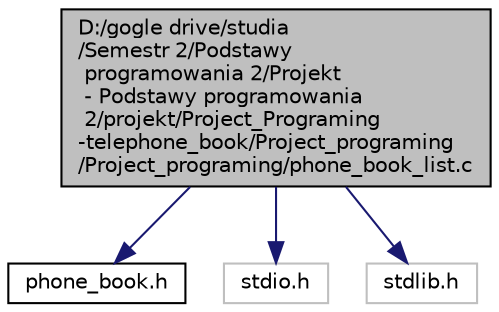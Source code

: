 digraph "D:/gogle drive/studia/Semestr  2/Podstawy programowania 2/Projekt - Podstawy programowania 2/projekt/Project_Programing-telephone_book/Project_programing/Project_programing/phone_book_list.c"
{
 // LATEX_PDF_SIZE
  edge [fontname="Helvetica",fontsize="10",labelfontname="Helvetica",labelfontsize="10"];
  node [fontname="Helvetica",fontsize="10",shape=record];
  Node1 [label="D:/gogle drive/studia\l/Semestr  2/Podstawy\l programowania 2/Projekt\l - Podstawy programowania\l 2/projekt/Project_Programing\l-telephone_book/Project_programing\l/Project_programing/phone_book_list.c",height=0.2,width=0.4,color="black", fillcolor="grey75", style="filled", fontcolor="black",tooltip="plik zawierajace funkjce umożliwajaće twrzenie i zarzadzanie lsita dynamiczną"];
  Node1 -> Node2 [color="midnightblue",fontsize="10",style="solid",fontname="Helvetica"];
  Node2 [label="phone_book.h",height=0.2,width=0.4,color="black", fillcolor="white", style="filled",URL="$phone__book_8h.html",tooltip="plik nagłowkowki bibliteki łączacej wszystkie pliki programu"];
  Node1 -> Node3 [color="midnightblue",fontsize="10",style="solid",fontname="Helvetica"];
  Node3 [label="stdio.h",height=0.2,width=0.4,color="grey75", fillcolor="white", style="filled",tooltip=" "];
  Node1 -> Node4 [color="midnightblue",fontsize="10",style="solid",fontname="Helvetica"];
  Node4 [label="stdlib.h",height=0.2,width=0.4,color="grey75", fillcolor="white", style="filled",tooltip=" "];
}
